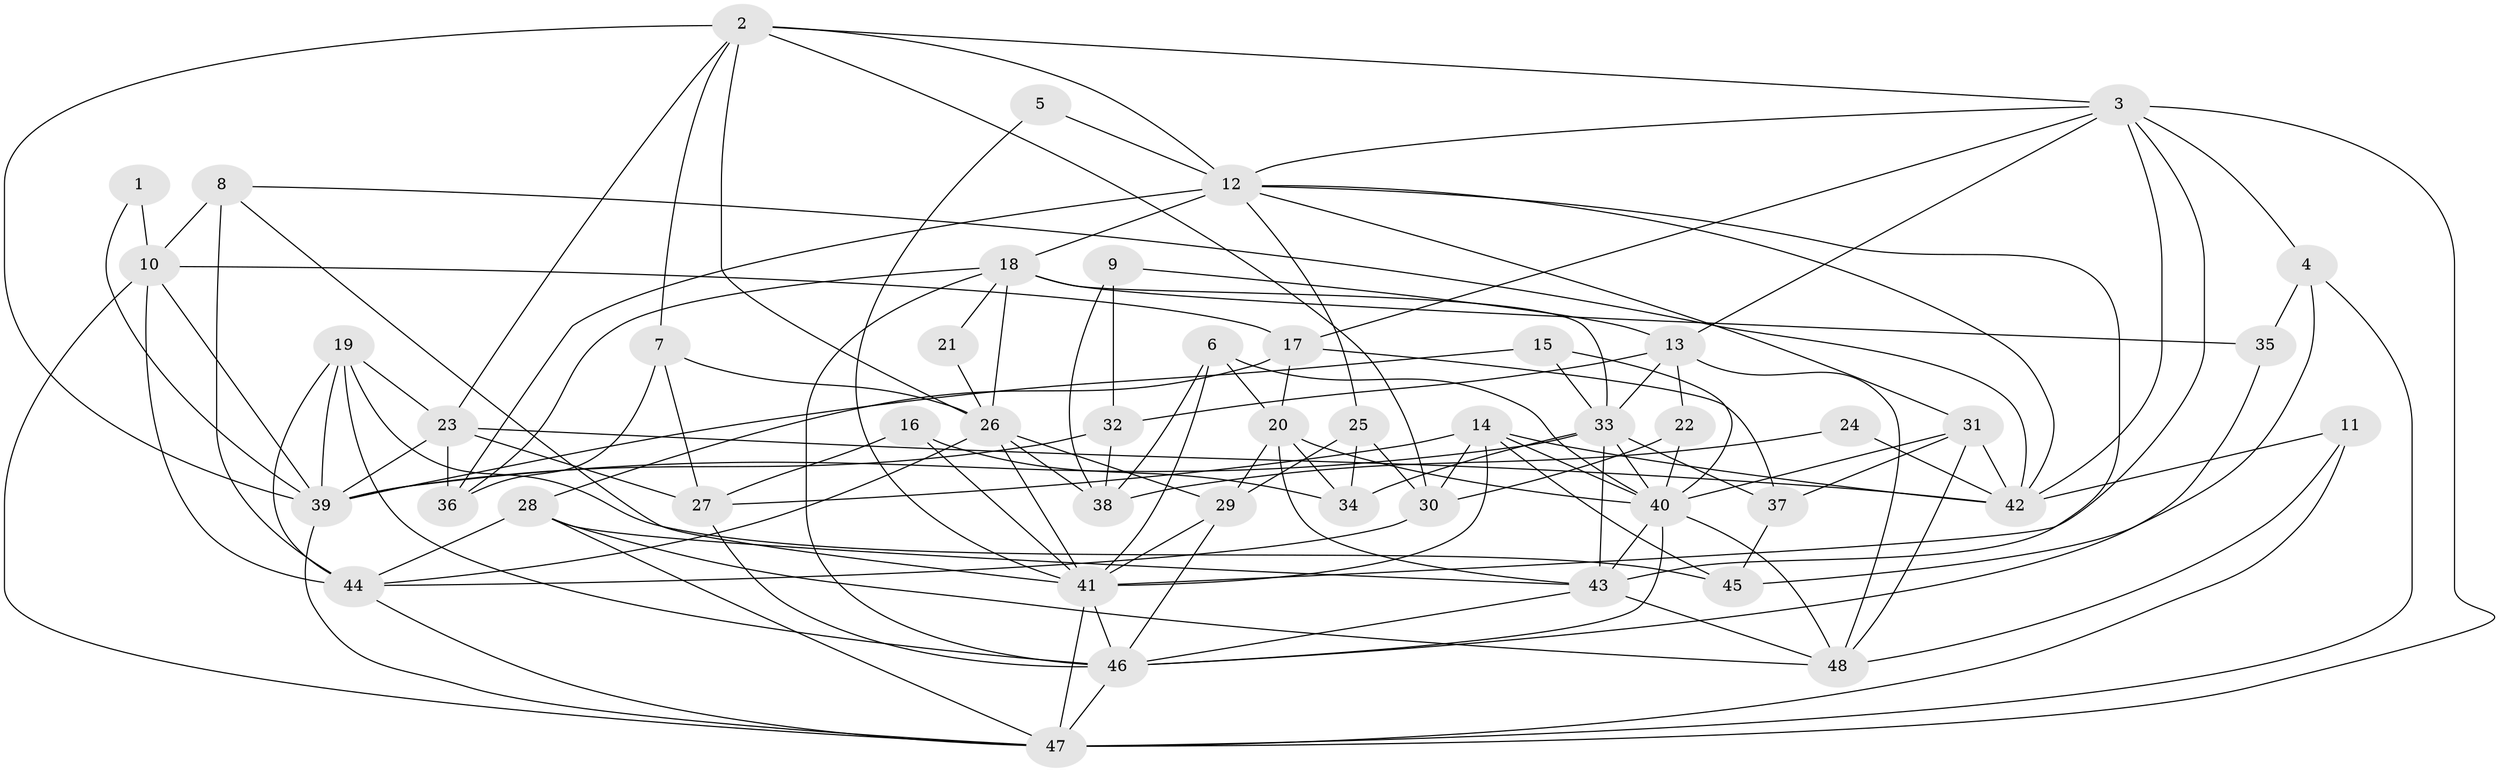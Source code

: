 // original degree distribution, {3: 0.2736842105263158, 2: 0.11578947368421053, 5: 0.16842105263157894, 4: 0.3157894736842105, 6: 0.06315789473684211, 7: 0.042105263157894736, 8: 0.021052631578947368}
// Generated by graph-tools (version 1.1) at 2025/26/03/09/25 03:26:13]
// undirected, 48 vertices, 129 edges
graph export_dot {
graph [start="1"]
  node [color=gray90,style=filled];
  1;
  2;
  3;
  4;
  5;
  6;
  7;
  8;
  9;
  10;
  11;
  12;
  13;
  14;
  15;
  16;
  17;
  18;
  19;
  20;
  21;
  22;
  23;
  24;
  25;
  26;
  27;
  28;
  29;
  30;
  31;
  32;
  33;
  34;
  35;
  36;
  37;
  38;
  39;
  40;
  41;
  42;
  43;
  44;
  45;
  46;
  47;
  48;
  1 -- 10 [weight=1.0];
  1 -- 39 [weight=1.0];
  2 -- 3 [weight=1.0];
  2 -- 7 [weight=1.0];
  2 -- 12 [weight=2.0];
  2 -- 23 [weight=1.0];
  2 -- 26 [weight=1.0];
  2 -- 30 [weight=1.0];
  2 -- 39 [weight=1.0];
  3 -- 4 [weight=1.0];
  3 -- 12 [weight=1.0];
  3 -- 13 [weight=1.0];
  3 -- 17 [weight=1.0];
  3 -- 41 [weight=1.0];
  3 -- 42 [weight=1.0];
  3 -- 47 [weight=1.0];
  4 -- 35 [weight=1.0];
  4 -- 45 [weight=1.0];
  4 -- 47 [weight=1.0];
  5 -- 12 [weight=1.0];
  5 -- 41 [weight=1.0];
  6 -- 20 [weight=1.0];
  6 -- 38 [weight=1.0];
  6 -- 40 [weight=1.0];
  6 -- 41 [weight=1.0];
  7 -- 26 [weight=1.0];
  7 -- 27 [weight=1.0];
  7 -- 36 [weight=1.0];
  8 -- 10 [weight=1.0];
  8 -- 41 [weight=1.0];
  8 -- 42 [weight=1.0];
  8 -- 44 [weight=1.0];
  9 -- 13 [weight=1.0];
  9 -- 32 [weight=1.0];
  9 -- 38 [weight=1.0];
  10 -- 17 [weight=1.0];
  10 -- 39 [weight=1.0];
  10 -- 44 [weight=1.0];
  10 -- 47 [weight=1.0];
  11 -- 42 [weight=1.0];
  11 -- 47 [weight=1.0];
  11 -- 48 [weight=1.0];
  12 -- 18 [weight=1.0];
  12 -- 25 [weight=1.0];
  12 -- 31 [weight=1.0];
  12 -- 36 [weight=1.0];
  12 -- 42 [weight=1.0];
  12 -- 43 [weight=2.0];
  13 -- 22 [weight=1.0];
  13 -- 32 [weight=1.0];
  13 -- 33 [weight=1.0];
  13 -- 48 [weight=1.0];
  14 -- 27 [weight=1.0];
  14 -- 30 [weight=1.0];
  14 -- 40 [weight=1.0];
  14 -- 41 [weight=1.0];
  14 -- 42 [weight=1.0];
  14 -- 45 [weight=1.0];
  15 -- 33 [weight=1.0];
  15 -- 39 [weight=1.0];
  15 -- 40 [weight=1.0];
  16 -- 27 [weight=1.0];
  16 -- 34 [weight=2.0];
  16 -- 41 [weight=1.0];
  17 -- 20 [weight=1.0];
  17 -- 28 [weight=1.0];
  17 -- 37 [weight=1.0];
  18 -- 21 [weight=1.0];
  18 -- 26 [weight=1.0];
  18 -- 33 [weight=1.0];
  18 -- 35 [weight=2.0];
  18 -- 36 [weight=1.0];
  18 -- 46 [weight=2.0];
  19 -- 23 [weight=1.0];
  19 -- 39 [weight=1.0];
  19 -- 44 [weight=1.0];
  19 -- 45 [weight=1.0];
  19 -- 46 [weight=1.0];
  20 -- 29 [weight=1.0];
  20 -- 34 [weight=1.0];
  20 -- 40 [weight=1.0];
  20 -- 43 [weight=1.0];
  21 -- 26 [weight=1.0];
  22 -- 30 [weight=1.0];
  22 -- 40 [weight=1.0];
  23 -- 27 [weight=1.0];
  23 -- 36 [weight=1.0];
  23 -- 39 [weight=2.0];
  23 -- 42 [weight=1.0];
  24 -- 38 [weight=1.0];
  24 -- 42 [weight=1.0];
  25 -- 29 [weight=1.0];
  25 -- 30 [weight=1.0];
  25 -- 34 [weight=2.0];
  26 -- 29 [weight=1.0];
  26 -- 38 [weight=1.0];
  26 -- 41 [weight=1.0];
  26 -- 44 [weight=1.0];
  27 -- 46 [weight=1.0];
  28 -- 43 [weight=1.0];
  28 -- 44 [weight=1.0];
  28 -- 47 [weight=1.0];
  28 -- 48 [weight=1.0];
  29 -- 41 [weight=1.0];
  29 -- 46 [weight=1.0];
  30 -- 44 [weight=1.0];
  31 -- 37 [weight=1.0];
  31 -- 40 [weight=1.0];
  31 -- 42 [weight=2.0];
  31 -- 48 [weight=2.0];
  32 -- 38 [weight=1.0];
  32 -- 39 [weight=1.0];
  33 -- 34 [weight=1.0];
  33 -- 37 [weight=1.0];
  33 -- 39 [weight=1.0];
  33 -- 40 [weight=1.0];
  33 -- 43 [weight=1.0];
  35 -- 46 [weight=1.0];
  37 -- 45 [weight=1.0];
  39 -- 47 [weight=1.0];
  40 -- 43 [weight=1.0];
  40 -- 46 [weight=2.0];
  40 -- 48 [weight=1.0];
  41 -- 46 [weight=1.0];
  41 -- 47 [weight=1.0];
  43 -- 46 [weight=1.0];
  43 -- 48 [weight=2.0];
  44 -- 47 [weight=1.0];
  46 -- 47 [weight=1.0];
}
